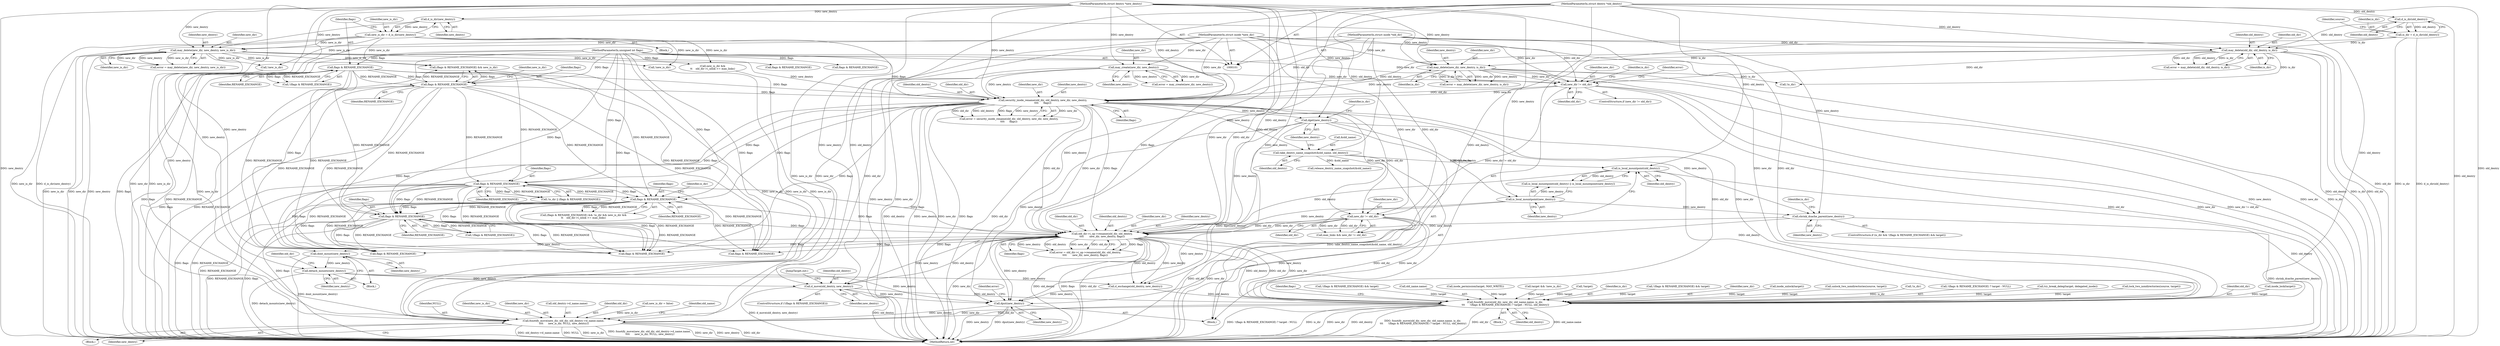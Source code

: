 digraph "0_linux_49d31c2f389acfe83417083e1208422b4091cd9e_0@pointer" {
"1000403" [label="(Call,d_move(old_dentry, new_dentry))"];
"1000358" [label="(Call,old_dir->i_op->rename(old_dir, old_dentry,\n\t\t\t\t       new_dir, new_dentry, flags))"];
"1000283" [label="(Call,new_dir != old_dir)"];
"1000238" [label="(Call,security_inode_rename(old_dir, old_dentry, new_dir, new_dentry,\n\t\t\t\t      flags))"];
"1000204" [label="(Call,new_dir != old_dir)"];
"1000185" [label="(Call,may_delete(new_dir, new_dentry, new_is_dir))"];
"1000104" [label="(MethodParameterIn,struct inode *new_dir)"];
"1000169" [label="(Call,d_is_dir(new_dentry))"];
"1000105" [label="(MethodParameterIn,struct dentry *new_dentry)"];
"1000167" [label="(Call,new_is_dir = d_is_dir(new_dentry))"];
"1000162" [label="(Call,may_create(new_dir, new_dentry))"];
"1000178" [label="(Call,may_delete(new_dir, new_dentry, is_dir))"];
"1000148" [label="(Call,may_delete(old_dir, old_dentry, is_dir))"];
"1000102" [label="(MethodParameterIn,struct inode *old_dir)"];
"1000113" [label="(Call,d_is_dir(old_dentry))"];
"1000103" [label="(MethodParameterIn,struct dentry *old_dentry)"];
"1000111" [label="(Call,is_dir = d_is_dir(old_dentry))"];
"1000222" [label="(Call,flags & RENAME_EXCHANGE)"];
"1000173" [label="(Call,flags & RENAME_EXCHANGE)"];
"1000107" [label="(MethodParameterIn,unsigned int flags)"];
"1000275" [label="(Call,is_local_mountpoint(old_dentry))"];
"1000248" [label="(Call,take_dentry_name_snapshot(&old_name, old_dentry))"];
"1000252" [label="(Call,dget(new_dentry))"];
"1000328" [label="(Call,shrink_dcache_parent(new_dentry))"];
"1000277" [label="(Call,is_local_mountpoint(new_dentry))"];
"1000258" [label="(Call,flags & RENAME_EXCHANGE)"];
"1000305" [label="(Call,flags & RENAME_EXCHANGE)"];
"1000324" [label="(Call,flags & RENAME_EXCHANGE)"];
"1000384" [label="(Call,detach_mounts(new_dentry))"];
"1000382" [label="(Call,dont_mount(new_dentry))"];
"1000426" [label="(Call,dput(new_dentry))"];
"1000452" [label="(Call,fsnotify_move(new_dir, old_dir, old_dentry->d_name.name,\n \t\t\t\t      new_is_dir, NULL, new_dentry))"];
"1000432" [label="(Call,fsnotify_move(old_dir, new_dir, old_name.name, is_dir,\n \t\t\t      !(flags & RENAME_EXCHANGE) ? target : NULL, old_dentry))"];
"1000451" [label="(Block,)"];
"1000400" [label="(Call,flags & RENAME_EXCHANGE)"];
"1000305" [label="(Call,flags & RENAME_EXCHANGE)"];
"1000350" [label="(Call,try_break_deleg(target, delegated_inode))"];
"1000261" [label="(Call,lock_two_nondirectories(source, target))"];
"1000433" [label="(Identifier,old_dir)"];
"1000267" [label="(Call,inode_lock(target))"];
"1000164" [label="(Identifier,new_dentry)"];
"1000278" [label="(Identifier,new_dentry)"];
"1000448" [label="(Call,flags & RENAME_EXCHANGE)"];
"1000222" [label="(Call,flags & RENAME_EXCHANGE)"];
"1000166" [label="(Block,)"];
"1000324" [label="(Call,flags & RENAME_EXCHANGE)"];
"1000432" [label="(Call,fsnotify_move(old_dir, new_dir, old_name.name, is_dir,\n \t\t\t      !(flags & RENAME_EXCHANGE) ? target : NULL, old_dentry))"];
"1000281" [label="(Call,max_links && new_dir != old_dir)"];
"1000187" [label="(Identifier,new_dentry)"];
"1000398" [label="(ControlStructure,if (!(flags & RENAME_EXCHANGE)))"];
"1000111" [label="(Call,is_dir = d_is_dir(old_dentry))"];
"1000203" [label="(ControlStructure,if (new_dir != old_dir))"];
"1000449" [label="(Identifier,flags)"];
"1000328" [label="(Call,shrink_dcache_parent(new_dentry))"];
"1000176" [label="(Call,error = may_delete(new_dir, new_dentry, is_dir))"];
"1000322" [label="(Call,!(flags & RENAME_EXCHANGE) && target)"];
"1000243" [label="(Identifier,flags)"];
"1000146" [label="(Call,error = may_delete(old_dir, old_dentry, is_dir))"];
"1000236" [label="(Call,error = security_inode_rename(old_dir, old_dentry, new_dir, new_dentry,\n\t\t\t\t      flags))"];
"1000241" [label="(Identifier,new_dir)"];
"1000114" [label="(Identifier,old_dentry)"];
"1000252" [label="(Call,dget(new_dentry))"];
"1000460" [label="(Identifier,new_is_dir)"];
"1000113" [label="(Call,d_is_dir(old_dentry))"];
"1000307" [label="(Identifier,RENAME_EXCHANGE)"];
"1000404" [label="(Identifier,old_dentry)"];
"1000104" [label="(MethodParameterIn,struct inode *new_dir)"];
"1000462" [label="(Identifier,new_dentry)"];
"1000453" [label="(Identifier,new_dir)"];
"1000441" [label="(Call,flags & RENAME_EXCHANGE)"];
"1000427" [label="(Identifier,new_dentry)"];
"1000186" [label="(Identifier,new_dir)"];
"1000160" [label="(Call,error = may_create(new_dir, new_dentry))"];
"1000325" [label="(Identifier,flags)"];
"1000383" [label="(Identifier,new_dentry)"];
"1000258" [label="(Call,flags & RENAME_EXCHANGE)"];
"1000384" [label="(Call,detach_mounts(new_dentry))"];
"1000224" [label="(Identifier,RENAME_EXCHANGE)"];
"1000410" [label="(JumpTarget,out:)"];
"1000180" [label="(Identifier,new_dentry)"];
"1000260" [label="(Identifier,RENAME_EXCHANGE)"];
"1000311" [label="(Call,new_is_dir &&\n\t\t    old_dir->i_nlink >= max_links)"];
"1000455" [label="(Call,old_dentry->d_name.name)"];
"1000435" [label="(Call,old_name.name)"];
"1000285" [label="(Identifier,old_dir)"];
"1000430" [label="(Identifier,error)"];
"1000179" [label="(Identifier,new_dir)"];
"1000283" [label="(Call,new_dir != old_dir)"];
"1000162" [label="(Call,may_create(new_dir, new_dentry))"];
"1000225" [label="(Identifier,new_is_dir)"];
"1000345" [label="(Call,!new_is_dir)"];
"1000415" [label="(Call,flags & RENAME_EXCHANGE)"];
"1000253" [label="(Identifier,new_dentry)"];
"1000257" [label="(Identifier,is_dir)"];
"1000102" [label="(MethodParameterIn,struct inode *old_dir)"];
"1000242" [label="(Identifier,new_dentry)"];
"1000103" [label="(MethodParameterIn,struct dentry *old_dentry)"];
"1000295" [label="(Call,!new_is_dir)"];
"1000175" [label="(Identifier,RENAME_EXCHANGE)"];
"1000446" [label="(Identifier,old_dentry)"];
"1000107" [label="(MethodParameterIn,unsigned int flags)"];
"1000151" [label="(Identifier,is_dir)"];
"1000229" [label="(Call,inode_permission(target, MAY_WRITE))"];
"1000248" [label="(Call,take_dentry_name_snapshot(&old_name, old_dentry))"];
"1000343" [label="(Call,target && !new_is_dir)"];
"1000205" [label="(Identifier,new_dir)"];
"1000105" [label="(MethodParameterIn,struct dentry *new_dentry)"];
"1000370" [label="(Call,flags & RENAME_EXCHANGE)"];
"1000238" [label="(Call,security_inode_rename(old_dir, old_dentry, new_dir, new_dentry,\n\t\t\t\t      flags))"];
"1000274" [label="(Call,is_local_mountpoint(old_dentry) || is_local_mountpoint(new_dentry))"];
"1000277" [label="(Call,is_local_mountpoint(new_dentry))"];
"1000157" [label="(Call,!target)"];
"1000426" [label="(Call,dput(new_dentry))"];
"1000251" [label="(Identifier,old_dentry)"];
"1000304" [label="(Call,(flags & RENAME_EXCHANGE) && !is_dir && new_is_dir &&\n\t\t    old_dir->i_nlink >= max_links)"];
"1000438" [label="(Identifier,is_dir)"];
"1000150" [label="(Identifier,old_dentry)"];
"1000169" [label="(Call,d_is_dir(new_dentry))"];
"1000276" [label="(Identifier,old_dentry)"];
"1000306" [label="(Identifier,flags)"];
"1000209" [label="(Identifier,is_dir)"];
"1000392" [label="(Identifier,old_dir)"];
"1000204" [label="(Call,new_dir != old_dir)"];
"1000323" [label="(Call,!(flags & RENAME_EXCHANGE))"];
"1000368" [label="(Call,!(flags & RENAME_EXCHANGE) && target)"];
"1000249" [label="(Call,&old_name)"];
"1000174" [label="(Identifier,flags)"];
"1000310" [label="(Identifier,is_dir)"];
"1000206" [label="(Identifier,old_dir)"];
"1000359" [label="(Identifier,old_dir)"];
"1000188" [label="(Identifier,new_is_dir)"];
"1000452" [label="(Call,fsnotify_move(new_dir, old_dir, old_dentry->d_name.name,\n \t\t\t\t      new_is_dir, NULL, new_dentry))"];
"1000403" [label="(Call,d_move(old_dentry, new_dentry))"];
"1000255" [label="(Call,!is_dir || (flags & RENAME_EXCHANGE))"];
"1000360" [label="(Identifier,old_dentry)"];
"1000454" [label="(Identifier,old_dir)"];
"1000148" [label="(Call,may_delete(old_dir, old_dentry, is_dir))"];
"1000173" [label="(Call,flags & RENAME_EXCHANGE)"];
"1000361" [label="(Identifier,new_dir)"];
"1000167" [label="(Call,new_is_dir = d_is_dir(new_dentry))"];
"1000385" [label="(Identifier,new_dentry)"];
"1000463" [label="(Call,release_dentry_name_snapshot(&old_name))"];
"1000223" [label="(Identifier,flags)"];
"1000434" [label="(Identifier,new_dir)"];
"1000319" [label="(ControlStructure,if (is_dir && !(flags & RENAME_EXCHANGE) && target))"];
"1000326" [label="(Identifier,RENAME_EXCHANGE)"];
"1000424" [label="(Call,inode_unlock(target))"];
"1000468" [label="(MethodReturn,int)"];
"1000418" [label="(Call,unlock_two_nondirectories(source, target))"];
"1000363" [label="(Identifier,flags)"];
"1000284" [label="(Identifier,new_dir)"];
"1000112" [label="(Identifier,is_dir)"];
"1000374" [label="(Block,)"];
"1000178" [label="(Call,may_delete(new_dir, new_dentry, is_dir))"];
"1000413" [label="(Call,!is_dir)"];
"1000163" [label="(Identifier,new_dir)"];
"1000108" [label="(Block,)"];
"1000275" [label="(Call,is_local_mountpoint(old_dentry))"];
"1000128" [label="(Call,new_is_dir = false)"];
"1000170" [label="(Identifier,new_dentry)"];
"1000221" [label="(Call,(flags & RENAME_EXCHANGE) && new_is_dir)"];
"1000382" [label="(Call,dont_mount(new_dentry))"];
"1000117" [label="(Identifier,source)"];
"1000465" [label="(Identifier,old_name)"];
"1000358" [label="(Call,old_dir->i_op->rename(old_dir, old_dentry,\n\t\t\t\t       new_dir, new_dentry, flags))"];
"1000362" [label="(Identifier,new_dentry)"];
"1000183" [label="(Call,error = may_delete(new_dir, new_dentry, new_is_dir))"];
"1000237" [label="(Identifier,error)"];
"1000407" [label="(Call,d_exchange(old_dentry, new_dentry))"];
"1000181" [label="(Identifier,is_dir)"];
"1000329" [label="(Identifier,new_dentry)"];
"1000332" [label="(Identifier,is_dir)"];
"1000431" [label="(Block,)"];
"1000439" [label="(Call,!(flags & RENAME_EXCHANGE) ? target : NULL)"];
"1000168" [label="(Identifier,new_is_dir)"];
"1000185" [label="(Call,may_delete(new_dir, new_dentry, new_is_dir))"];
"1000461" [label="(Identifier,NULL)"];
"1000405" [label="(Identifier,new_dentry)"];
"1000149" [label="(Identifier,old_dir)"];
"1000256" [label="(Call,!is_dir)"];
"1000259" [label="(Identifier,flags)"];
"1000356" [label="(Call,error = old_dir->i_op->rename(old_dir, old_dentry,\n\t\t\t\t       new_dir, new_dentry, flags))"];
"1000172" [label="(Call,!(flags & RENAME_EXCHANGE))"];
"1000240" [label="(Identifier,old_dentry)"];
"1000239" [label="(Identifier,old_dir)"];
"1000403" -> "1000398"  [label="AST: "];
"1000403" -> "1000405"  [label="CFG: "];
"1000404" -> "1000403"  [label="AST: "];
"1000405" -> "1000403"  [label="AST: "];
"1000410" -> "1000403"  [label="CFG: "];
"1000403" -> "1000468"  [label="DDG: old_dentry"];
"1000403" -> "1000468"  [label="DDG: d_move(old_dentry, new_dentry)"];
"1000358" -> "1000403"  [label="DDG: old_dentry"];
"1000358" -> "1000403"  [label="DDG: new_dentry"];
"1000103" -> "1000403"  [label="DDG: old_dentry"];
"1000384" -> "1000403"  [label="DDG: new_dentry"];
"1000105" -> "1000403"  [label="DDG: new_dentry"];
"1000403" -> "1000426"  [label="DDG: new_dentry"];
"1000403" -> "1000432"  [label="DDG: old_dentry"];
"1000358" -> "1000356"  [label="AST: "];
"1000358" -> "1000363"  [label="CFG: "];
"1000359" -> "1000358"  [label="AST: "];
"1000360" -> "1000358"  [label="AST: "];
"1000361" -> "1000358"  [label="AST: "];
"1000362" -> "1000358"  [label="AST: "];
"1000363" -> "1000358"  [label="AST: "];
"1000356" -> "1000358"  [label="CFG: "];
"1000358" -> "1000468"  [label="DDG: new_dir"];
"1000358" -> "1000468"  [label="DDG: old_dentry"];
"1000358" -> "1000468"  [label="DDG: flags"];
"1000358" -> "1000468"  [label="DDG: old_dir"];
"1000358" -> "1000356"  [label="DDG: flags"];
"1000358" -> "1000356"  [label="DDG: new_dentry"];
"1000358" -> "1000356"  [label="DDG: old_dentry"];
"1000358" -> "1000356"  [label="DDG: new_dir"];
"1000358" -> "1000356"  [label="DDG: old_dir"];
"1000283" -> "1000358"  [label="DDG: old_dir"];
"1000283" -> "1000358"  [label="DDG: new_dir"];
"1000238" -> "1000358"  [label="DDG: old_dir"];
"1000238" -> "1000358"  [label="DDG: new_dir"];
"1000238" -> "1000358"  [label="DDG: flags"];
"1000102" -> "1000358"  [label="DDG: old_dir"];
"1000275" -> "1000358"  [label="DDG: old_dentry"];
"1000103" -> "1000358"  [label="DDG: old_dentry"];
"1000104" -> "1000358"  [label="DDG: new_dir"];
"1000252" -> "1000358"  [label="DDG: new_dentry"];
"1000328" -> "1000358"  [label="DDG: new_dentry"];
"1000277" -> "1000358"  [label="DDG: new_dentry"];
"1000105" -> "1000358"  [label="DDG: new_dentry"];
"1000258" -> "1000358"  [label="DDG: flags"];
"1000305" -> "1000358"  [label="DDG: flags"];
"1000324" -> "1000358"  [label="DDG: flags"];
"1000107" -> "1000358"  [label="DDG: flags"];
"1000358" -> "1000370"  [label="DDG: flags"];
"1000358" -> "1000382"  [label="DDG: new_dentry"];
"1000358" -> "1000407"  [label="DDG: old_dentry"];
"1000358" -> "1000407"  [label="DDG: new_dentry"];
"1000358" -> "1000415"  [label="DDG: flags"];
"1000358" -> "1000426"  [label="DDG: new_dentry"];
"1000358" -> "1000432"  [label="DDG: old_dir"];
"1000358" -> "1000432"  [label="DDG: new_dir"];
"1000358" -> "1000432"  [label="DDG: old_dentry"];
"1000358" -> "1000441"  [label="DDG: flags"];
"1000283" -> "1000281"  [label="AST: "];
"1000283" -> "1000285"  [label="CFG: "];
"1000284" -> "1000283"  [label="AST: "];
"1000285" -> "1000283"  [label="AST: "];
"1000281" -> "1000283"  [label="CFG: "];
"1000283" -> "1000468"  [label="DDG: old_dir"];
"1000283" -> "1000468"  [label="DDG: new_dir"];
"1000283" -> "1000281"  [label="DDG: new_dir"];
"1000283" -> "1000281"  [label="DDG: old_dir"];
"1000238" -> "1000283"  [label="DDG: new_dir"];
"1000238" -> "1000283"  [label="DDG: old_dir"];
"1000104" -> "1000283"  [label="DDG: new_dir"];
"1000102" -> "1000283"  [label="DDG: old_dir"];
"1000283" -> "1000432"  [label="DDG: old_dir"];
"1000283" -> "1000432"  [label="DDG: new_dir"];
"1000238" -> "1000236"  [label="AST: "];
"1000238" -> "1000243"  [label="CFG: "];
"1000239" -> "1000238"  [label="AST: "];
"1000240" -> "1000238"  [label="AST: "];
"1000241" -> "1000238"  [label="AST: "];
"1000242" -> "1000238"  [label="AST: "];
"1000243" -> "1000238"  [label="AST: "];
"1000236" -> "1000238"  [label="CFG: "];
"1000238" -> "1000468"  [label="DDG: old_dir"];
"1000238" -> "1000468"  [label="DDG: old_dentry"];
"1000238" -> "1000468"  [label="DDG: new_dentry"];
"1000238" -> "1000468"  [label="DDG: new_dir"];
"1000238" -> "1000468"  [label="DDG: flags"];
"1000238" -> "1000236"  [label="DDG: new_dir"];
"1000238" -> "1000236"  [label="DDG: old_dir"];
"1000238" -> "1000236"  [label="DDG: old_dentry"];
"1000238" -> "1000236"  [label="DDG: flags"];
"1000238" -> "1000236"  [label="DDG: new_dentry"];
"1000204" -> "1000238"  [label="DDG: old_dir"];
"1000204" -> "1000238"  [label="DDG: new_dir"];
"1000102" -> "1000238"  [label="DDG: old_dir"];
"1000148" -> "1000238"  [label="DDG: old_dentry"];
"1000103" -> "1000238"  [label="DDG: old_dentry"];
"1000104" -> "1000238"  [label="DDG: new_dir"];
"1000162" -> "1000238"  [label="DDG: new_dentry"];
"1000185" -> "1000238"  [label="DDG: new_dentry"];
"1000178" -> "1000238"  [label="DDG: new_dentry"];
"1000105" -> "1000238"  [label="DDG: new_dentry"];
"1000222" -> "1000238"  [label="DDG: flags"];
"1000173" -> "1000238"  [label="DDG: flags"];
"1000107" -> "1000238"  [label="DDG: flags"];
"1000238" -> "1000248"  [label="DDG: old_dentry"];
"1000238" -> "1000252"  [label="DDG: new_dentry"];
"1000238" -> "1000258"  [label="DDG: flags"];
"1000238" -> "1000305"  [label="DDG: flags"];
"1000238" -> "1000324"  [label="DDG: flags"];
"1000238" -> "1000415"  [label="DDG: flags"];
"1000238" -> "1000432"  [label="DDG: old_dir"];
"1000238" -> "1000432"  [label="DDG: new_dir"];
"1000238" -> "1000441"  [label="DDG: flags"];
"1000204" -> "1000203"  [label="AST: "];
"1000204" -> "1000206"  [label="CFG: "];
"1000205" -> "1000204"  [label="AST: "];
"1000206" -> "1000204"  [label="AST: "];
"1000209" -> "1000204"  [label="CFG: "];
"1000237" -> "1000204"  [label="CFG: "];
"1000204" -> "1000468"  [label="DDG: old_dir"];
"1000204" -> "1000468"  [label="DDG: new_dir"];
"1000204" -> "1000468"  [label="DDG: new_dir != old_dir"];
"1000185" -> "1000204"  [label="DDG: new_dir"];
"1000162" -> "1000204"  [label="DDG: new_dir"];
"1000178" -> "1000204"  [label="DDG: new_dir"];
"1000104" -> "1000204"  [label="DDG: new_dir"];
"1000148" -> "1000204"  [label="DDG: old_dir"];
"1000102" -> "1000204"  [label="DDG: old_dir"];
"1000204" -> "1000281"  [label="DDG: new_dir != old_dir"];
"1000185" -> "1000183"  [label="AST: "];
"1000185" -> "1000188"  [label="CFG: "];
"1000186" -> "1000185"  [label="AST: "];
"1000187" -> "1000185"  [label="AST: "];
"1000188" -> "1000185"  [label="AST: "];
"1000183" -> "1000185"  [label="CFG: "];
"1000185" -> "1000468"  [label="DDG: new_is_dir"];
"1000185" -> "1000468"  [label="DDG: new_dir"];
"1000185" -> "1000468"  [label="DDG: new_dentry"];
"1000185" -> "1000183"  [label="DDG: new_dir"];
"1000185" -> "1000183"  [label="DDG: new_dentry"];
"1000185" -> "1000183"  [label="DDG: new_is_dir"];
"1000104" -> "1000185"  [label="DDG: new_dir"];
"1000169" -> "1000185"  [label="DDG: new_dentry"];
"1000105" -> "1000185"  [label="DDG: new_dentry"];
"1000167" -> "1000185"  [label="DDG: new_is_dir"];
"1000185" -> "1000221"  [label="DDG: new_is_dir"];
"1000185" -> "1000295"  [label="DDG: new_is_dir"];
"1000185" -> "1000311"  [label="DDG: new_is_dir"];
"1000185" -> "1000345"  [label="DDG: new_is_dir"];
"1000185" -> "1000452"  [label="DDG: new_is_dir"];
"1000104" -> "1000101"  [label="AST: "];
"1000104" -> "1000468"  [label="DDG: new_dir"];
"1000104" -> "1000162"  [label="DDG: new_dir"];
"1000104" -> "1000178"  [label="DDG: new_dir"];
"1000104" -> "1000432"  [label="DDG: new_dir"];
"1000104" -> "1000452"  [label="DDG: new_dir"];
"1000169" -> "1000167"  [label="AST: "];
"1000169" -> "1000170"  [label="CFG: "];
"1000170" -> "1000169"  [label="AST: "];
"1000167" -> "1000169"  [label="CFG: "];
"1000169" -> "1000167"  [label="DDG: new_dentry"];
"1000105" -> "1000169"  [label="DDG: new_dentry"];
"1000169" -> "1000178"  [label="DDG: new_dentry"];
"1000105" -> "1000101"  [label="AST: "];
"1000105" -> "1000468"  [label="DDG: new_dentry"];
"1000105" -> "1000162"  [label="DDG: new_dentry"];
"1000105" -> "1000178"  [label="DDG: new_dentry"];
"1000105" -> "1000252"  [label="DDG: new_dentry"];
"1000105" -> "1000277"  [label="DDG: new_dentry"];
"1000105" -> "1000328"  [label="DDG: new_dentry"];
"1000105" -> "1000382"  [label="DDG: new_dentry"];
"1000105" -> "1000384"  [label="DDG: new_dentry"];
"1000105" -> "1000407"  [label="DDG: new_dentry"];
"1000105" -> "1000426"  [label="DDG: new_dentry"];
"1000105" -> "1000452"  [label="DDG: new_dentry"];
"1000167" -> "1000166"  [label="AST: "];
"1000168" -> "1000167"  [label="AST: "];
"1000174" -> "1000167"  [label="CFG: "];
"1000167" -> "1000468"  [label="DDG: new_is_dir"];
"1000167" -> "1000468"  [label="DDG: d_is_dir(new_dentry)"];
"1000167" -> "1000221"  [label="DDG: new_is_dir"];
"1000167" -> "1000295"  [label="DDG: new_is_dir"];
"1000167" -> "1000311"  [label="DDG: new_is_dir"];
"1000167" -> "1000345"  [label="DDG: new_is_dir"];
"1000167" -> "1000452"  [label="DDG: new_is_dir"];
"1000162" -> "1000160"  [label="AST: "];
"1000162" -> "1000164"  [label="CFG: "];
"1000163" -> "1000162"  [label="AST: "];
"1000164" -> "1000162"  [label="AST: "];
"1000160" -> "1000162"  [label="CFG: "];
"1000162" -> "1000468"  [label="DDG: new_dentry"];
"1000162" -> "1000468"  [label="DDG: new_dir"];
"1000162" -> "1000160"  [label="DDG: new_dir"];
"1000162" -> "1000160"  [label="DDG: new_dentry"];
"1000178" -> "1000176"  [label="AST: "];
"1000178" -> "1000181"  [label="CFG: "];
"1000179" -> "1000178"  [label="AST: "];
"1000180" -> "1000178"  [label="AST: "];
"1000181" -> "1000178"  [label="AST: "];
"1000176" -> "1000178"  [label="CFG: "];
"1000178" -> "1000468"  [label="DDG: new_dir"];
"1000178" -> "1000468"  [label="DDG: is_dir"];
"1000178" -> "1000468"  [label="DDG: new_dentry"];
"1000178" -> "1000176"  [label="DDG: new_dir"];
"1000178" -> "1000176"  [label="DDG: new_dentry"];
"1000178" -> "1000176"  [label="DDG: is_dir"];
"1000148" -> "1000178"  [label="DDG: is_dir"];
"1000178" -> "1000256"  [label="DDG: is_dir"];
"1000148" -> "1000146"  [label="AST: "];
"1000148" -> "1000151"  [label="CFG: "];
"1000149" -> "1000148"  [label="AST: "];
"1000150" -> "1000148"  [label="AST: "];
"1000151" -> "1000148"  [label="AST: "];
"1000146" -> "1000148"  [label="CFG: "];
"1000148" -> "1000468"  [label="DDG: is_dir"];
"1000148" -> "1000468"  [label="DDG: old_dir"];
"1000148" -> "1000468"  [label="DDG: old_dentry"];
"1000148" -> "1000146"  [label="DDG: old_dir"];
"1000148" -> "1000146"  [label="DDG: old_dentry"];
"1000148" -> "1000146"  [label="DDG: is_dir"];
"1000102" -> "1000148"  [label="DDG: old_dir"];
"1000113" -> "1000148"  [label="DDG: old_dentry"];
"1000103" -> "1000148"  [label="DDG: old_dentry"];
"1000111" -> "1000148"  [label="DDG: is_dir"];
"1000148" -> "1000256"  [label="DDG: is_dir"];
"1000102" -> "1000101"  [label="AST: "];
"1000102" -> "1000468"  [label="DDG: old_dir"];
"1000102" -> "1000432"  [label="DDG: old_dir"];
"1000102" -> "1000452"  [label="DDG: old_dir"];
"1000113" -> "1000111"  [label="AST: "];
"1000113" -> "1000114"  [label="CFG: "];
"1000114" -> "1000113"  [label="AST: "];
"1000111" -> "1000113"  [label="CFG: "];
"1000113" -> "1000468"  [label="DDG: old_dentry"];
"1000113" -> "1000111"  [label="DDG: old_dentry"];
"1000103" -> "1000113"  [label="DDG: old_dentry"];
"1000103" -> "1000101"  [label="AST: "];
"1000103" -> "1000468"  [label="DDG: old_dentry"];
"1000103" -> "1000248"  [label="DDG: old_dentry"];
"1000103" -> "1000275"  [label="DDG: old_dentry"];
"1000103" -> "1000407"  [label="DDG: old_dentry"];
"1000103" -> "1000432"  [label="DDG: old_dentry"];
"1000111" -> "1000108"  [label="AST: "];
"1000112" -> "1000111"  [label="AST: "];
"1000117" -> "1000111"  [label="CFG: "];
"1000111" -> "1000468"  [label="DDG: is_dir"];
"1000111" -> "1000468"  [label="DDG: d_is_dir(old_dentry)"];
"1000222" -> "1000221"  [label="AST: "];
"1000222" -> "1000224"  [label="CFG: "];
"1000223" -> "1000222"  [label="AST: "];
"1000224" -> "1000222"  [label="AST: "];
"1000225" -> "1000222"  [label="CFG: "];
"1000221" -> "1000222"  [label="CFG: "];
"1000222" -> "1000468"  [label="DDG: flags"];
"1000222" -> "1000468"  [label="DDG: RENAME_EXCHANGE"];
"1000222" -> "1000221"  [label="DDG: flags"];
"1000222" -> "1000221"  [label="DDG: RENAME_EXCHANGE"];
"1000173" -> "1000222"  [label="DDG: flags"];
"1000173" -> "1000222"  [label="DDG: RENAME_EXCHANGE"];
"1000107" -> "1000222"  [label="DDG: flags"];
"1000222" -> "1000258"  [label="DDG: RENAME_EXCHANGE"];
"1000222" -> "1000305"  [label="DDG: RENAME_EXCHANGE"];
"1000222" -> "1000324"  [label="DDG: RENAME_EXCHANGE"];
"1000222" -> "1000370"  [label="DDG: RENAME_EXCHANGE"];
"1000222" -> "1000415"  [label="DDG: RENAME_EXCHANGE"];
"1000222" -> "1000441"  [label="DDG: RENAME_EXCHANGE"];
"1000173" -> "1000172"  [label="AST: "];
"1000173" -> "1000175"  [label="CFG: "];
"1000174" -> "1000173"  [label="AST: "];
"1000175" -> "1000173"  [label="AST: "];
"1000172" -> "1000173"  [label="CFG: "];
"1000173" -> "1000468"  [label="DDG: flags"];
"1000173" -> "1000468"  [label="DDG: RENAME_EXCHANGE"];
"1000173" -> "1000172"  [label="DDG: flags"];
"1000173" -> "1000172"  [label="DDG: RENAME_EXCHANGE"];
"1000107" -> "1000173"  [label="DDG: flags"];
"1000173" -> "1000258"  [label="DDG: RENAME_EXCHANGE"];
"1000173" -> "1000305"  [label="DDG: RENAME_EXCHANGE"];
"1000173" -> "1000324"  [label="DDG: RENAME_EXCHANGE"];
"1000173" -> "1000370"  [label="DDG: RENAME_EXCHANGE"];
"1000173" -> "1000415"  [label="DDG: RENAME_EXCHANGE"];
"1000173" -> "1000441"  [label="DDG: RENAME_EXCHANGE"];
"1000107" -> "1000101"  [label="AST: "];
"1000107" -> "1000468"  [label="DDG: flags"];
"1000107" -> "1000258"  [label="DDG: flags"];
"1000107" -> "1000305"  [label="DDG: flags"];
"1000107" -> "1000324"  [label="DDG: flags"];
"1000107" -> "1000370"  [label="DDG: flags"];
"1000107" -> "1000400"  [label="DDG: flags"];
"1000107" -> "1000415"  [label="DDG: flags"];
"1000107" -> "1000441"  [label="DDG: flags"];
"1000107" -> "1000448"  [label="DDG: flags"];
"1000275" -> "1000274"  [label="AST: "];
"1000275" -> "1000276"  [label="CFG: "];
"1000276" -> "1000275"  [label="AST: "];
"1000278" -> "1000275"  [label="CFG: "];
"1000274" -> "1000275"  [label="CFG: "];
"1000275" -> "1000468"  [label="DDG: old_dentry"];
"1000275" -> "1000274"  [label="DDG: old_dentry"];
"1000248" -> "1000275"  [label="DDG: old_dentry"];
"1000275" -> "1000432"  [label="DDG: old_dentry"];
"1000248" -> "1000108"  [label="AST: "];
"1000248" -> "1000251"  [label="CFG: "];
"1000249" -> "1000248"  [label="AST: "];
"1000251" -> "1000248"  [label="AST: "];
"1000253" -> "1000248"  [label="CFG: "];
"1000248" -> "1000468"  [label="DDG: take_dentry_name_snapshot(&old_name, old_dentry)"];
"1000248" -> "1000463"  [label="DDG: &old_name"];
"1000252" -> "1000108"  [label="AST: "];
"1000252" -> "1000253"  [label="CFG: "];
"1000253" -> "1000252"  [label="AST: "];
"1000257" -> "1000252"  [label="CFG: "];
"1000252" -> "1000468"  [label="DDG: dget(new_dentry)"];
"1000252" -> "1000277"  [label="DDG: new_dentry"];
"1000252" -> "1000328"  [label="DDG: new_dentry"];
"1000252" -> "1000426"  [label="DDG: new_dentry"];
"1000328" -> "1000319"  [label="AST: "];
"1000328" -> "1000329"  [label="CFG: "];
"1000329" -> "1000328"  [label="AST: "];
"1000332" -> "1000328"  [label="CFG: "];
"1000328" -> "1000468"  [label="DDG: shrink_dcache_parent(new_dentry)"];
"1000277" -> "1000328"  [label="DDG: new_dentry"];
"1000328" -> "1000426"  [label="DDG: new_dentry"];
"1000277" -> "1000274"  [label="AST: "];
"1000277" -> "1000278"  [label="CFG: "];
"1000278" -> "1000277"  [label="AST: "];
"1000274" -> "1000277"  [label="CFG: "];
"1000277" -> "1000274"  [label="DDG: new_dentry"];
"1000277" -> "1000426"  [label="DDG: new_dentry"];
"1000258" -> "1000255"  [label="AST: "];
"1000258" -> "1000260"  [label="CFG: "];
"1000259" -> "1000258"  [label="AST: "];
"1000260" -> "1000258"  [label="AST: "];
"1000255" -> "1000258"  [label="CFG: "];
"1000258" -> "1000468"  [label="DDG: flags"];
"1000258" -> "1000468"  [label="DDG: RENAME_EXCHANGE"];
"1000258" -> "1000255"  [label="DDG: flags"];
"1000258" -> "1000255"  [label="DDG: RENAME_EXCHANGE"];
"1000258" -> "1000305"  [label="DDG: flags"];
"1000258" -> "1000305"  [label="DDG: RENAME_EXCHANGE"];
"1000258" -> "1000324"  [label="DDG: flags"];
"1000258" -> "1000324"  [label="DDG: RENAME_EXCHANGE"];
"1000258" -> "1000370"  [label="DDG: RENAME_EXCHANGE"];
"1000258" -> "1000415"  [label="DDG: flags"];
"1000258" -> "1000415"  [label="DDG: RENAME_EXCHANGE"];
"1000258" -> "1000441"  [label="DDG: flags"];
"1000258" -> "1000441"  [label="DDG: RENAME_EXCHANGE"];
"1000305" -> "1000304"  [label="AST: "];
"1000305" -> "1000307"  [label="CFG: "];
"1000306" -> "1000305"  [label="AST: "];
"1000307" -> "1000305"  [label="AST: "];
"1000310" -> "1000305"  [label="CFG: "];
"1000304" -> "1000305"  [label="CFG: "];
"1000305" -> "1000468"  [label="DDG: RENAME_EXCHANGE"];
"1000305" -> "1000468"  [label="DDG: flags"];
"1000305" -> "1000304"  [label="DDG: flags"];
"1000305" -> "1000304"  [label="DDG: RENAME_EXCHANGE"];
"1000305" -> "1000324"  [label="DDG: flags"];
"1000305" -> "1000324"  [label="DDG: RENAME_EXCHANGE"];
"1000305" -> "1000370"  [label="DDG: RENAME_EXCHANGE"];
"1000305" -> "1000415"  [label="DDG: flags"];
"1000305" -> "1000415"  [label="DDG: RENAME_EXCHANGE"];
"1000305" -> "1000441"  [label="DDG: flags"];
"1000305" -> "1000441"  [label="DDG: RENAME_EXCHANGE"];
"1000324" -> "1000323"  [label="AST: "];
"1000324" -> "1000326"  [label="CFG: "];
"1000325" -> "1000324"  [label="AST: "];
"1000326" -> "1000324"  [label="AST: "];
"1000323" -> "1000324"  [label="CFG: "];
"1000324" -> "1000468"  [label="DDG: RENAME_EXCHANGE"];
"1000324" -> "1000468"  [label="DDG: flags"];
"1000324" -> "1000323"  [label="DDG: flags"];
"1000324" -> "1000323"  [label="DDG: RENAME_EXCHANGE"];
"1000324" -> "1000370"  [label="DDG: RENAME_EXCHANGE"];
"1000324" -> "1000415"  [label="DDG: flags"];
"1000324" -> "1000415"  [label="DDG: RENAME_EXCHANGE"];
"1000324" -> "1000441"  [label="DDG: flags"];
"1000324" -> "1000441"  [label="DDG: RENAME_EXCHANGE"];
"1000384" -> "1000374"  [label="AST: "];
"1000384" -> "1000385"  [label="CFG: "];
"1000385" -> "1000384"  [label="AST: "];
"1000392" -> "1000384"  [label="CFG: "];
"1000384" -> "1000468"  [label="DDG: detach_mounts(new_dentry)"];
"1000382" -> "1000384"  [label="DDG: new_dentry"];
"1000384" -> "1000407"  [label="DDG: new_dentry"];
"1000384" -> "1000426"  [label="DDG: new_dentry"];
"1000382" -> "1000374"  [label="AST: "];
"1000382" -> "1000383"  [label="CFG: "];
"1000383" -> "1000382"  [label="AST: "];
"1000385" -> "1000382"  [label="CFG: "];
"1000382" -> "1000468"  [label="DDG: dont_mount(new_dentry)"];
"1000426" -> "1000108"  [label="AST: "];
"1000426" -> "1000427"  [label="CFG: "];
"1000427" -> "1000426"  [label="AST: "];
"1000430" -> "1000426"  [label="CFG: "];
"1000426" -> "1000468"  [label="DDG: new_dentry"];
"1000426" -> "1000468"  [label="DDG: dput(new_dentry)"];
"1000407" -> "1000426"  [label="DDG: new_dentry"];
"1000426" -> "1000452"  [label="DDG: new_dentry"];
"1000452" -> "1000451"  [label="AST: "];
"1000452" -> "1000462"  [label="CFG: "];
"1000453" -> "1000452"  [label="AST: "];
"1000454" -> "1000452"  [label="AST: "];
"1000455" -> "1000452"  [label="AST: "];
"1000460" -> "1000452"  [label="AST: "];
"1000461" -> "1000452"  [label="AST: "];
"1000462" -> "1000452"  [label="AST: "];
"1000465" -> "1000452"  [label="CFG: "];
"1000452" -> "1000468"  [label="DDG: old_dentry->d_name.name"];
"1000452" -> "1000468"  [label="DDG: NULL"];
"1000452" -> "1000468"  [label="DDG: new_is_dir"];
"1000452" -> "1000468"  [label="DDG: fsnotify_move(new_dir, old_dir, old_dentry->d_name.name,\n \t\t\t\t      new_is_dir, NULL, new_dentry)"];
"1000452" -> "1000468"  [label="DDG: new_dir"];
"1000452" -> "1000468"  [label="DDG: new_dentry"];
"1000452" -> "1000468"  [label="DDG: old_dir"];
"1000432" -> "1000452"  [label="DDG: new_dir"];
"1000432" -> "1000452"  [label="DDG: old_dir"];
"1000295" -> "1000452"  [label="DDG: new_is_dir"];
"1000128" -> "1000452"  [label="DDG: new_is_dir"];
"1000345" -> "1000452"  [label="DDG: new_is_dir"];
"1000311" -> "1000452"  [label="DDG: new_is_dir"];
"1000221" -> "1000452"  [label="DDG: new_is_dir"];
"1000432" -> "1000431"  [label="AST: "];
"1000432" -> "1000446"  [label="CFG: "];
"1000433" -> "1000432"  [label="AST: "];
"1000434" -> "1000432"  [label="AST: "];
"1000435" -> "1000432"  [label="AST: "];
"1000438" -> "1000432"  [label="AST: "];
"1000439" -> "1000432"  [label="AST: "];
"1000446" -> "1000432"  [label="AST: "];
"1000449" -> "1000432"  [label="CFG: "];
"1000432" -> "1000468"  [label="DDG: is_dir"];
"1000432" -> "1000468"  [label="DDG: new_dir"];
"1000432" -> "1000468"  [label="DDG: old_dentry"];
"1000432" -> "1000468"  [label="DDG: fsnotify_move(old_dir, new_dir, old_name.name, is_dir,\n \t\t\t      !(flags & RENAME_EXCHANGE) ? target : NULL, old_dentry)"];
"1000432" -> "1000468"  [label="DDG: old_dir"];
"1000432" -> "1000468"  [label="DDG: old_name.name"];
"1000432" -> "1000468"  [label="DDG: !(flags & RENAME_EXCHANGE) ? target : NULL"];
"1000413" -> "1000432"  [label="DDG: is_dir"];
"1000343" -> "1000432"  [label="DDG: target"];
"1000350" -> "1000432"  [label="DDG: target"];
"1000261" -> "1000432"  [label="DDG: target"];
"1000229" -> "1000432"  [label="DDG: target"];
"1000322" -> "1000432"  [label="DDG: target"];
"1000267" -> "1000432"  [label="DDG: target"];
"1000418" -> "1000432"  [label="DDG: target"];
"1000157" -> "1000432"  [label="DDG: target"];
"1000424" -> "1000432"  [label="DDG: target"];
"1000368" -> "1000432"  [label="DDG: target"];
"1000407" -> "1000432"  [label="DDG: old_dentry"];
}
